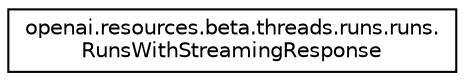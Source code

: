 digraph "Graphical Class Hierarchy"
{
 // LATEX_PDF_SIZE
  edge [fontname="Helvetica",fontsize="10",labelfontname="Helvetica",labelfontsize="10"];
  node [fontname="Helvetica",fontsize="10",shape=record];
  rankdir="LR";
  Node0 [label="openai.resources.beta.threads.runs.runs.\lRunsWithStreamingResponse",height=0.2,width=0.4,color="black", fillcolor="white", style="filled",URL="$classopenai_1_1resources_1_1beta_1_1threads_1_1runs_1_1runs_1_1RunsWithStreamingResponse.html",tooltip=" "];
}
